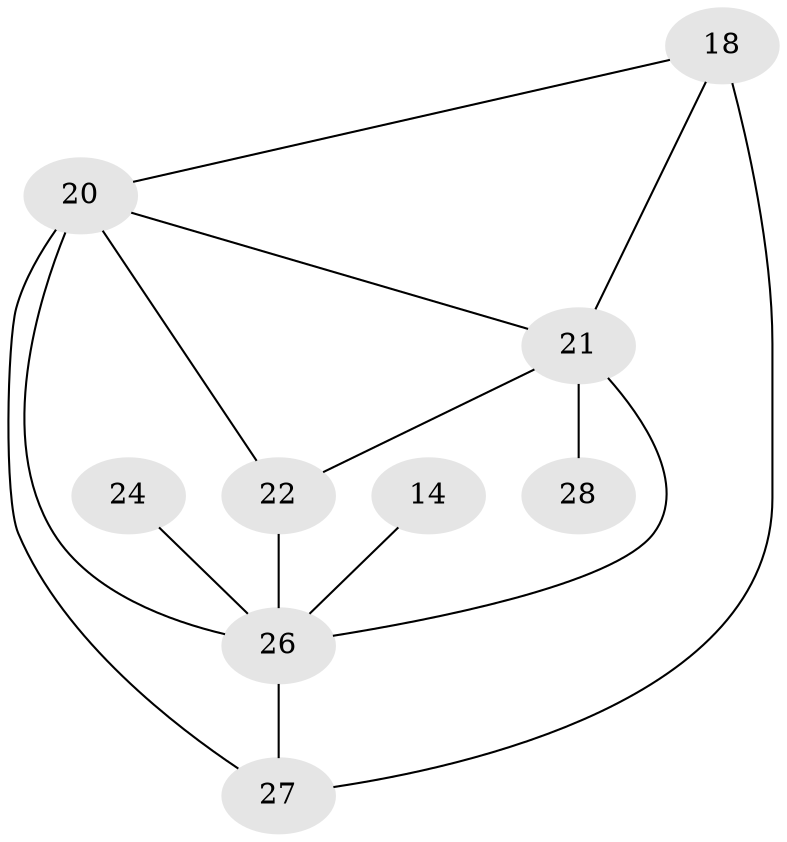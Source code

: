 // original degree distribution, {5: 0.034482758620689655, 1: 0.26436781609195403, 4: 0.13793103448275862, 3: 0.11494252873563218, 2: 0.2413793103448276, 0: 0.19540229885057472, 6: 0.011494252873563218}
// Generated by graph-tools (version 1.1) at 2025/35/03/04/25 23:35:54]
// undirected, 9 vertices, 14 edges
graph export_dot {
  node [color=gray90,style=filled];
  14;
  18;
  20;
  21;
  22;
  24;
  26;
  27;
  28;
  14 -- 26 [weight=1.0];
  18 -- 20 [weight=1.0];
  18 -- 21 [weight=1.0];
  18 -- 27 [weight=2.0];
  20 -- 21 [weight=1.0];
  20 -- 22 [weight=1.0];
  20 -- 26 [weight=1.0];
  20 -- 27 [weight=2.0];
  21 -- 22 [weight=1.0];
  21 -- 26 [weight=1.0];
  21 -- 28 [weight=2.0];
  22 -- 26 [weight=3.0];
  24 -- 26 [weight=1.0];
  26 -- 27 [weight=2.0];
}
